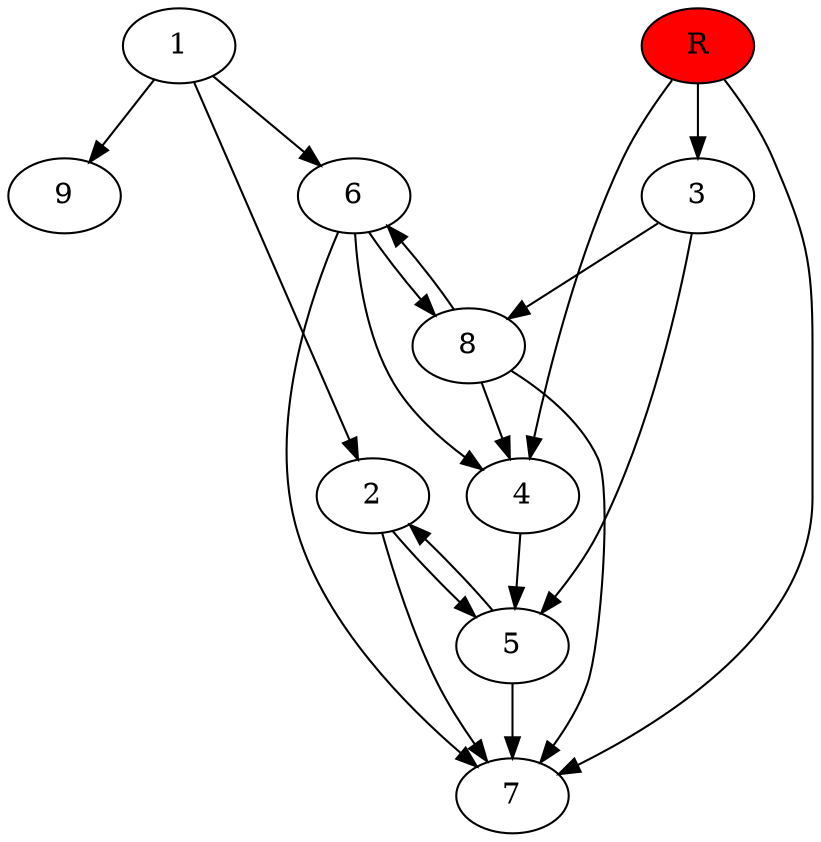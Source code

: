 digraph prb7566 {
	1
	2
	3
	4
	5
	6
	7
	8
	R [fillcolor="#ff0000" style=filled]
	1 -> 2
	1 -> 6
	1 -> 9
	2 -> 5
	2 -> 7
	3 -> 5
	3 -> 8
	4 -> 5
	5 -> 2
	5 -> 7
	6 -> 4
	6 -> 7
	6 -> 8
	8 -> 4
	8 -> 6
	8 -> 7
	R -> 3
	R -> 4
	R -> 7
}
